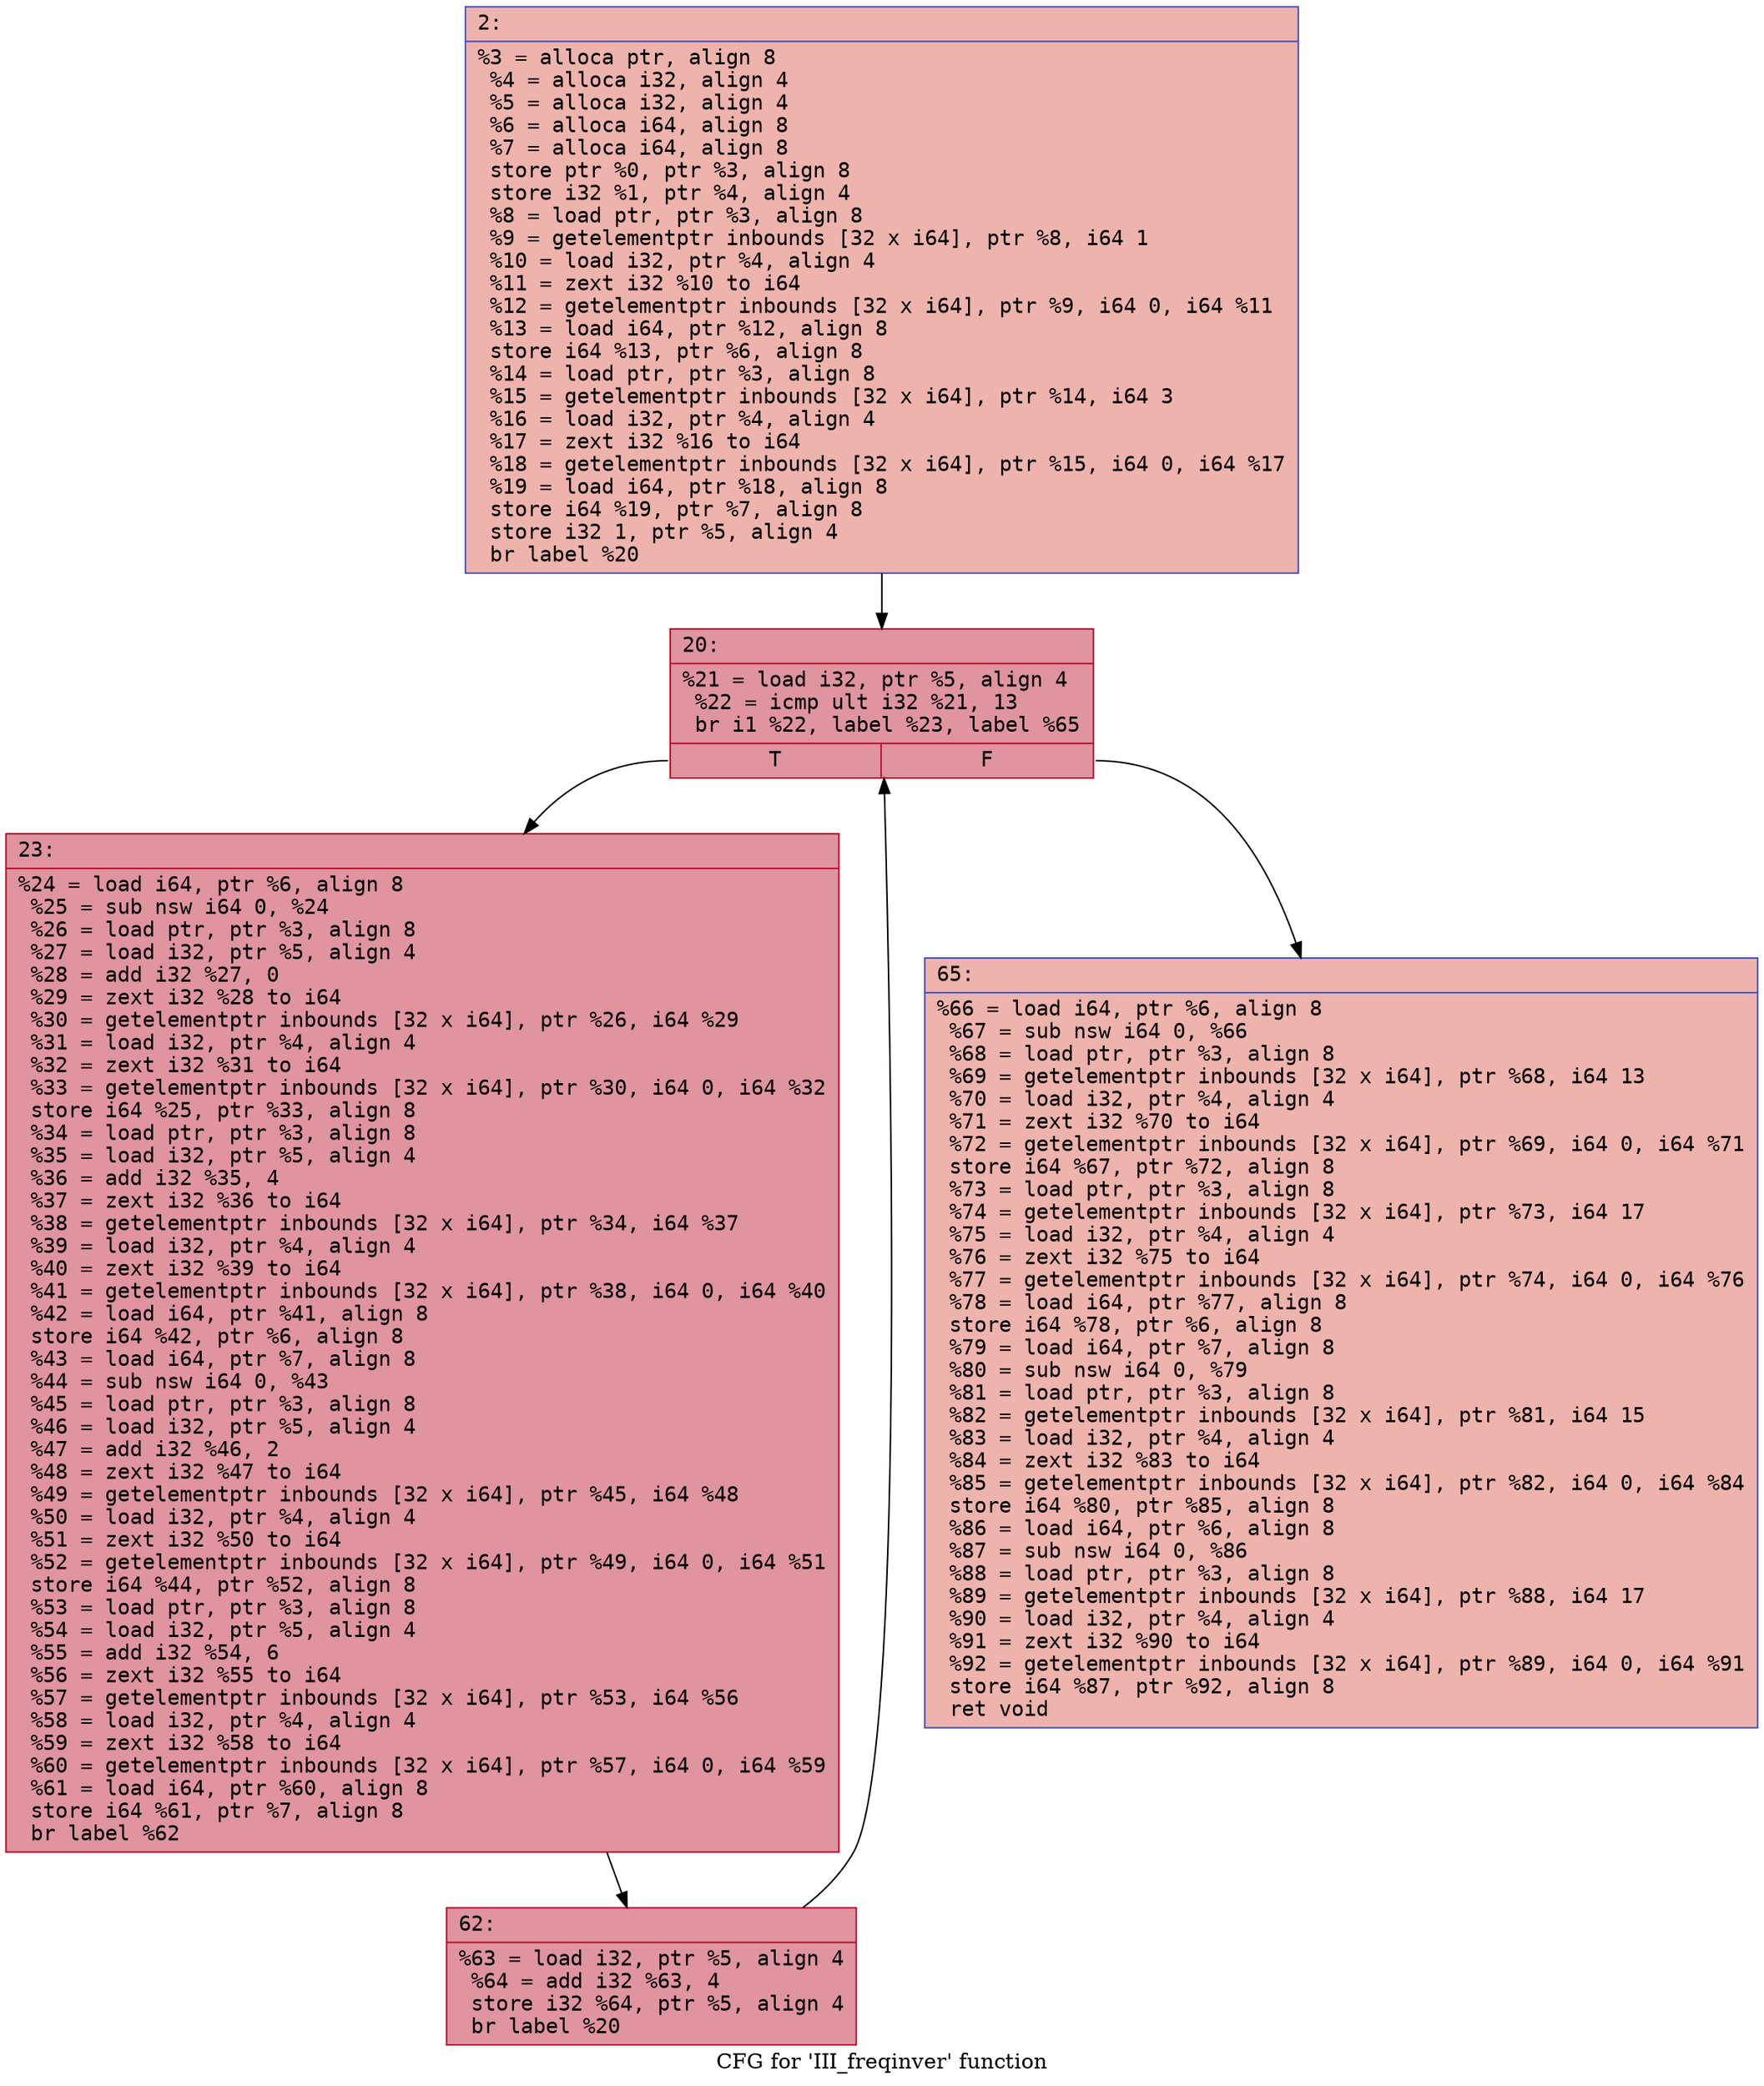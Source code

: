 digraph "CFG for 'III_freqinver' function" {
	label="CFG for 'III_freqinver' function";

	Node0x600001eb8050 [shape=record,color="#3d50c3ff", style=filled, fillcolor="#d6524470" fontname="Courier",label="{2:\l|  %3 = alloca ptr, align 8\l  %4 = alloca i32, align 4\l  %5 = alloca i32, align 4\l  %6 = alloca i64, align 8\l  %7 = alloca i64, align 8\l  store ptr %0, ptr %3, align 8\l  store i32 %1, ptr %4, align 4\l  %8 = load ptr, ptr %3, align 8\l  %9 = getelementptr inbounds [32 x i64], ptr %8, i64 1\l  %10 = load i32, ptr %4, align 4\l  %11 = zext i32 %10 to i64\l  %12 = getelementptr inbounds [32 x i64], ptr %9, i64 0, i64 %11\l  %13 = load i64, ptr %12, align 8\l  store i64 %13, ptr %6, align 8\l  %14 = load ptr, ptr %3, align 8\l  %15 = getelementptr inbounds [32 x i64], ptr %14, i64 3\l  %16 = load i32, ptr %4, align 4\l  %17 = zext i32 %16 to i64\l  %18 = getelementptr inbounds [32 x i64], ptr %15, i64 0, i64 %17\l  %19 = load i64, ptr %18, align 8\l  store i64 %19, ptr %7, align 8\l  store i32 1, ptr %5, align 4\l  br label %20\l}"];
	Node0x600001eb8050 -> Node0x600001eb80a0[tooltip="2 -> 20\nProbability 100.00%" ];
	Node0x600001eb80a0 [shape=record,color="#b70d28ff", style=filled, fillcolor="#b70d2870" fontname="Courier",label="{20:\l|  %21 = load i32, ptr %5, align 4\l  %22 = icmp ult i32 %21, 13\l  br i1 %22, label %23, label %65\l|{<s0>T|<s1>F}}"];
	Node0x600001eb80a0:s0 -> Node0x600001eb80f0[tooltip="20 -> 23\nProbability 96.88%" ];
	Node0x600001eb80a0:s1 -> Node0x600001eb8190[tooltip="20 -> 65\nProbability 3.12%" ];
	Node0x600001eb80f0 [shape=record,color="#b70d28ff", style=filled, fillcolor="#b70d2870" fontname="Courier",label="{23:\l|  %24 = load i64, ptr %6, align 8\l  %25 = sub nsw i64 0, %24\l  %26 = load ptr, ptr %3, align 8\l  %27 = load i32, ptr %5, align 4\l  %28 = add i32 %27, 0\l  %29 = zext i32 %28 to i64\l  %30 = getelementptr inbounds [32 x i64], ptr %26, i64 %29\l  %31 = load i32, ptr %4, align 4\l  %32 = zext i32 %31 to i64\l  %33 = getelementptr inbounds [32 x i64], ptr %30, i64 0, i64 %32\l  store i64 %25, ptr %33, align 8\l  %34 = load ptr, ptr %3, align 8\l  %35 = load i32, ptr %5, align 4\l  %36 = add i32 %35, 4\l  %37 = zext i32 %36 to i64\l  %38 = getelementptr inbounds [32 x i64], ptr %34, i64 %37\l  %39 = load i32, ptr %4, align 4\l  %40 = zext i32 %39 to i64\l  %41 = getelementptr inbounds [32 x i64], ptr %38, i64 0, i64 %40\l  %42 = load i64, ptr %41, align 8\l  store i64 %42, ptr %6, align 8\l  %43 = load i64, ptr %7, align 8\l  %44 = sub nsw i64 0, %43\l  %45 = load ptr, ptr %3, align 8\l  %46 = load i32, ptr %5, align 4\l  %47 = add i32 %46, 2\l  %48 = zext i32 %47 to i64\l  %49 = getelementptr inbounds [32 x i64], ptr %45, i64 %48\l  %50 = load i32, ptr %4, align 4\l  %51 = zext i32 %50 to i64\l  %52 = getelementptr inbounds [32 x i64], ptr %49, i64 0, i64 %51\l  store i64 %44, ptr %52, align 8\l  %53 = load ptr, ptr %3, align 8\l  %54 = load i32, ptr %5, align 4\l  %55 = add i32 %54, 6\l  %56 = zext i32 %55 to i64\l  %57 = getelementptr inbounds [32 x i64], ptr %53, i64 %56\l  %58 = load i32, ptr %4, align 4\l  %59 = zext i32 %58 to i64\l  %60 = getelementptr inbounds [32 x i64], ptr %57, i64 0, i64 %59\l  %61 = load i64, ptr %60, align 8\l  store i64 %61, ptr %7, align 8\l  br label %62\l}"];
	Node0x600001eb80f0 -> Node0x600001eb8140[tooltip="23 -> 62\nProbability 100.00%" ];
	Node0x600001eb8140 [shape=record,color="#b70d28ff", style=filled, fillcolor="#b70d2870" fontname="Courier",label="{62:\l|  %63 = load i32, ptr %5, align 4\l  %64 = add i32 %63, 4\l  store i32 %64, ptr %5, align 4\l  br label %20\l}"];
	Node0x600001eb8140 -> Node0x600001eb80a0[tooltip="62 -> 20\nProbability 100.00%" ];
	Node0x600001eb8190 [shape=record,color="#3d50c3ff", style=filled, fillcolor="#d6524470" fontname="Courier",label="{65:\l|  %66 = load i64, ptr %6, align 8\l  %67 = sub nsw i64 0, %66\l  %68 = load ptr, ptr %3, align 8\l  %69 = getelementptr inbounds [32 x i64], ptr %68, i64 13\l  %70 = load i32, ptr %4, align 4\l  %71 = zext i32 %70 to i64\l  %72 = getelementptr inbounds [32 x i64], ptr %69, i64 0, i64 %71\l  store i64 %67, ptr %72, align 8\l  %73 = load ptr, ptr %3, align 8\l  %74 = getelementptr inbounds [32 x i64], ptr %73, i64 17\l  %75 = load i32, ptr %4, align 4\l  %76 = zext i32 %75 to i64\l  %77 = getelementptr inbounds [32 x i64], ptr %74, i64 0, i64 %76\l  %78 = load i64, ptr %77, align 8\l  store i64 %78, ptr %6, align 8\l  %79 = load i64, ptr %7, align 8\l  %80 = sub nsw i64 0, %79\l  %81 = load ptr, ptr %3, align 8\l  %82 = getelementptr inbounds [32 x i64], ptr %81, i64 15\l  %83 = load i32, ptr %4, align 4\l  %84 = zext i32 %83 to i64\l  %85 = getelementptr inbounds [32 x i64], ptr %82, i64 0, i64 %84\l  store i64 %80, ptr %85, align 8\l  %86 = load i64, ptr %6, align 8\l  %87 = sub nsw i64 0, %86\l  %88 = load ptr, ptr %3, align 8\l  %89 = getelementptr inbounds [32 x i64], ptr %88, i64 17\l  %90 = load i32, ptr %4, align 4\l  %91 = zext i32 %90 to i64\l  %92 = getelementptr inbounds [32 x i64], ptr %89, i64 0, i64 %91\l  store i64 %87, ptr %92, align 8\l  ret void\l}"];
}
